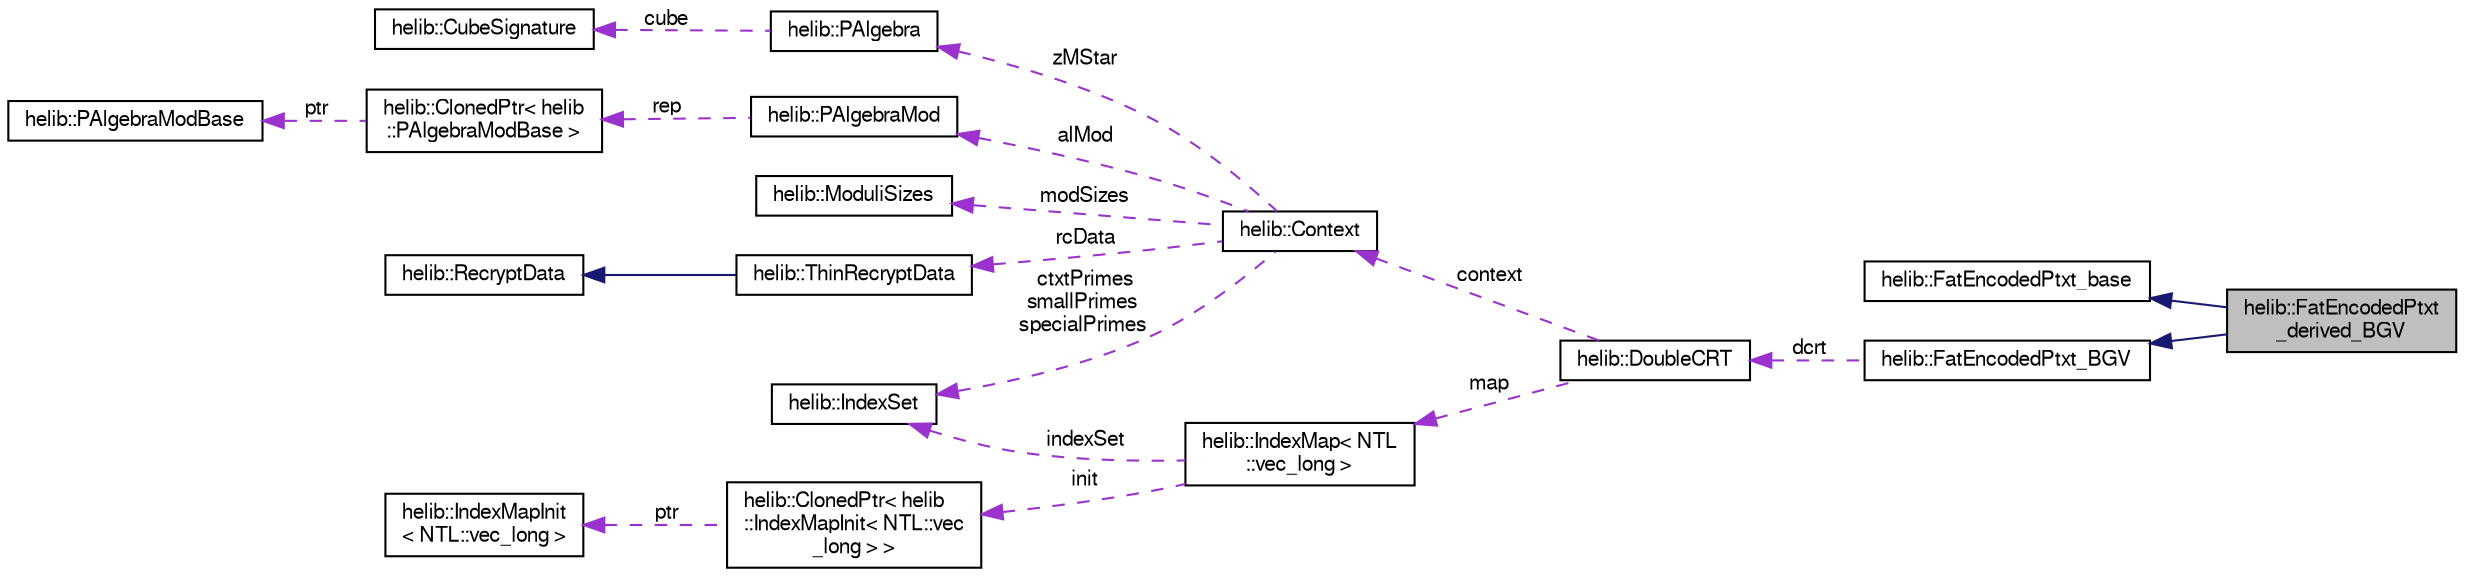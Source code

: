 digraph "helib::FatEncodedPtxt_derived_BGV"
{
  edge [fontname="FreeSans",fontsize="10",labelfontname="FreeSans",labelfontsize="10"];
  node [fontname="FreeSans",fontsize="10",shape=record];
  rankdir="LR";
  Node3 [label="helib::FatEncodedPtxt\l_derived_BGV",height=0.2,width=0.4,color="black", fillcolor="grey75", style="filled", fontcolor="black"];
  Node4 -> Node3 [dir="back",color="midnightblue",fontsize="10",style="solid"];
  Node4 [label="helib::FatEncodedPtxt_base",height=0.2,width=0.4,color="black", fillcolor="white", style="filled",URL="$classhelib_1_1_fat_encoded_ptxt__base.html"];
  Node5 -> Node3 [dir="back",color="midnightblue",fontsize="10",style="solid"];
  Node5 [label="helib::FatEncodedPtxt_BGV",height=0.2,width=0.4,color="black", fillcolor="white", style="filled",URL="$classhelib_1_1_fat_encoded_ptxt___b_g_v.html"];
  Node6 -> Node5 [dir="back",color="darkorchid3",fontsize="10",style="dashed",label=" dcrt" ];
  Node6 [label="helib::DoubleCRT",height=0.2,width=0.4,color="black", fillcolor="white", style="filled",URL="$classhelib_1_1_double_c_r_t.html",tooltip="Implementing polynomials (elements in the ring R_Q) in double-CRT form. "];
  Node7 -> Node6 [dir="back",color="darkorchid3",fontsize="10",style="dashed",label=" context" ];
  Node7 [label="helib::Context",height=0.2,width=0.4,color="black", fillcolor="white", style="filled",URL="$classhelib_1_1_context.html",tooltip="Maintaining the HE scheme parameters. "];
  Node8 -> Node7 [dir="back",color="darkorchid3",fontsize="10",style="dashed",label=" modSizes" ];
  Node8 [label="helib::ModuliSizes",height=0.2,width=0.4,color="black", fillcolor="white", style="filled",URL="$classhelib_1_1_moduli_sizes.html",tooltip="A helper class to map required modulo-sizes to primeSets. "];
  Node9 -> Node7 [dir="back",color="darkorchid3",fontsize="10",style="dashed",label=" rcData" ];
  Node9 [label="helib::ThinRecryptData",height=0.2,width=0.4,color="black", fillcolor="white", style="filled",URL="$classhelib_1_1_thin_recrypt_data.html",tooltip="Same as above, but for \"thin\" bootstrapping, where the slots are assumed to contain constants..."];
  Node10 -> Node9 [dir="back",color="midnightblue",fontsize="10",style="solid"];
  Node10 [label="helib::RecryptData",height=0.2,width=0.4,color="black", fillcolor="white", style="filled",URL="$classhelib_1_1_recrypt_data.html",tooltip="A structure to hold recryption-related data inside the Context. "];
  Node11 -> Node7 [dir="back",color="darkorchid3",fontsize="10",style="dashed",label=" ctxtPrimes\nsmallPrimes\nspecialPrimes" ];
  Node11 [label="helib::IndexSet",height=0.2,width=0.4,color="black", fillcolor="white", style="filled",URL="$classhelib_1_1_index_set.html",tooltip="A dynamic set of non-negative integers. "];
  Node12 -> Node7 [dir="back",color="darkorchid3",fontsize="10",style="dashed",label=" zMStar" ];
  Node12 [label="helib::PAlgebra",height=0.2,width=0.4,color="black", fillcolor="white", style="filled",URL="$classhelib_1_1_p_algebra.html",tooltip="The structure of (Z/mZ)* /(p) "];
  Node13 -> Node12 [dir="back",color="darkorchid3",fontsize="10",style="dashed",label=" cube" ];
  Node13 [label="helib::CubeSignature",height=0.2,width=0.4,color="black", fillcolor="white", style="filled",URL="$classhelib_1_1_cube_signature.html",tooltip="Holds a vector of dimensions for a hypercube and some additional data. "];
  Node14 -> Node7 [dir="back",color="darkorchid3",fontsize="10",style="dashed",label=" alMod" ];
  Node14 [label="helib::PAlgebraMod",height=0.2,width=0.4,color="black", fillcolor="white", style="filled",URL="$classhelib_1_1_p_algebra_mod.html",tooltip="The structure of Z[X]/(Phi_m(X), p) "];
  Node15 -> Node14 [dir="back",color="darkorchid3",fontsize="10",style="dashed",label=" rep" ];
  Node15 [label="helib::ClonedPtr\< helib\l::PAlgebraModBase \>",height=0.2,width=0.4,color="black", fillcolor="white", style="filled",URL="$classhelib_1_1_cloned_ptr.html"];
  Node16 -> Node15 [dir="back",color="darkorchid3",fontsize="10",style="dashed",label=" ptr" ];
  Node16 [label="helib::PAlgebraModBase",height=0.2,width=0.4,color="black", fillcolor="white", style="filled",URL="$classhelib_1_1_p_algebra_mod_base.html",tooltip="Virtual base class for PAlgebraMod. "];
  Node17 -> Node6 [dir="back",color="darkorchid3",fontsize="10",style="dashed",label=" map" ];
  Node17 [label="helib::IndexMap\< NTL\l::vec_long \>",height=0.2,width=0.4,color="black", fillcolor="white", style="filled",URL="$classhelib_1_1_index_map.html"];
  Node11 -> Node17 [dir="back",color="darkorchid3",fontsize="10",style="dashed",label=" indexSet" ];
  Node18 -> Node17 [dir="back",color="darkorchid3",fontsize="10",style="dashed",label=" init" ];
  Node18 [label="helib::ClonedPtr\< helib\l::IndexMapInit\< NTL::vec\l_long \> \>",height=0.2,width=0.4,color="black", fillcolor="white", style="filled",URL="$classhelib_1_1_cloned_ptr.html"];
  Node19 -> Node18 [dir="back",color="darkorchid3",fontsize="10",style="dashed",label=" ptr" ];
  Node19 [label="helib::IndexMapInit\l\< NTL::vec_long \>",height=0.2,width=0.4,color="black", fillcolor="white", style="filled",URL="$classhelib_1_1_index_map_init.html"];
}
